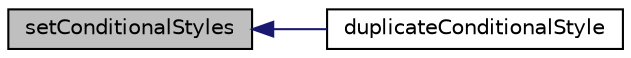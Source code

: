 digraph "setConditionalStyles"
{
  edge [fontname="Helvetica",fontsize="10",labelfontname="Helvetica",labelfontsize="10"];
  node [fontname="Helvetica",fontsize="10",shape=record];
  rankdir="LR";
  Node610 [label="setConditionalStyles",height=0.2,width=0.4,color="black", fillcolor="grey75", style="filled", fontcolor="black"];
  Node610 -> Node611 [dir="back",color="midnightblue",fontsize="10",style="solid",fontname="Helvetica"];
  Node611 [label="duplicateConditionalStyle",height=0.2,width=0.4,color="black", fillcolor="white", style="filled",URL="$class_p_h_p_excel___worksheet.html#a84a31ed98ff7630e44e016144a40fabc"];
}
